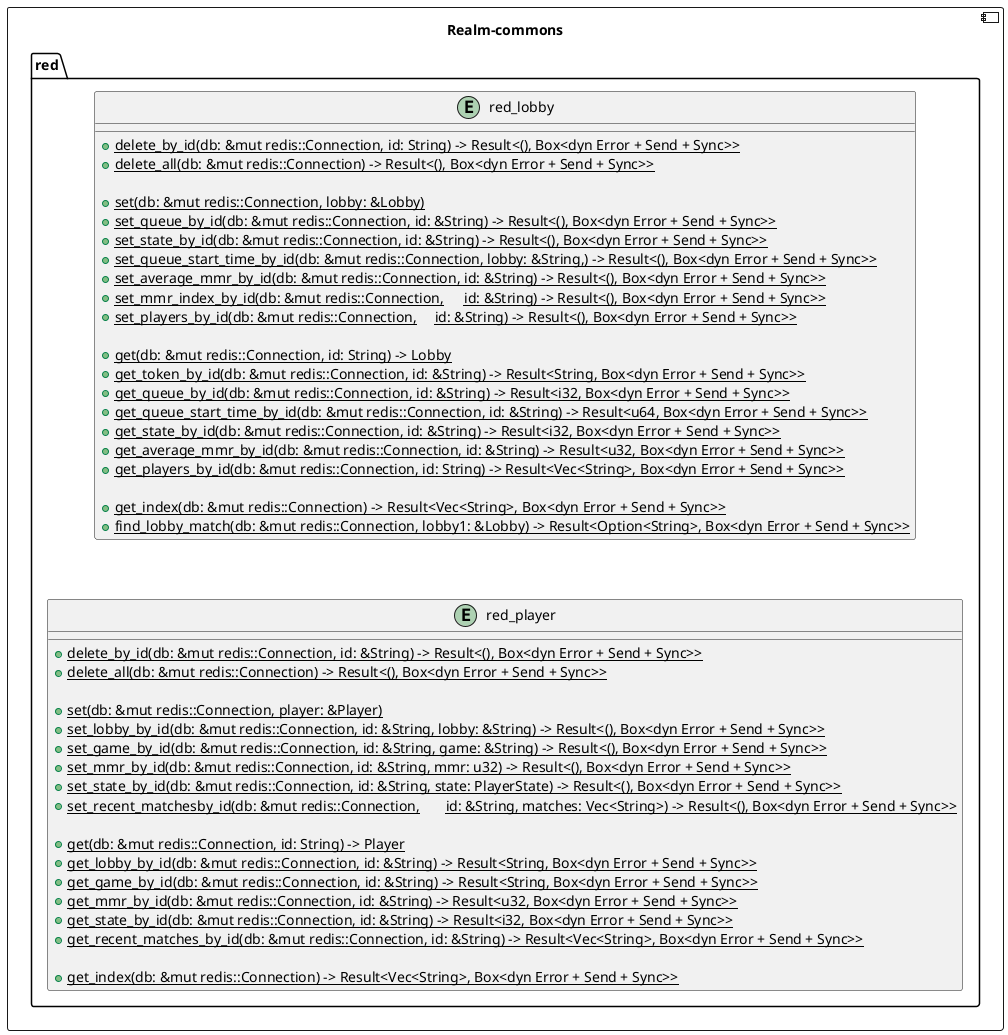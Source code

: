 @startuml Realmcommons-redis
component Realm-commons {
	package red {
		entity red_lobby {
			{static} +delete_by_id(db: &mut redis::Connection, id: String) -> Result<(), Box<dyn Error + Send + Sync>>
			{static} +delete_all(db: &mut redis::Connection) -> Result<(), Box<dyn Error + Send + Sync>>

			{static} +set(db: &mut redis::Connection, lobby: &Lobby)
			{static} +set_queue_by_id(db: &mut redis::Connection, id: &String) -> Result<(), Box<dyn Error + Send + Sync>>
			{static} +set_state_by_id(db: &mut redis::Connection, id: &String) -> Result<(), Box<dyn Error + Send + Sync>>
			{static} +set_queue_start_time_by_id(db: &mut redis::Connection, lobby: &String,) -> Result<(), Box<dyn Error + Send + Sync>>
			{static} +set_average_mmr_by_id(db: &mut redis::Connection, id: &String) -> Result<(), Box<dyn Error + Send + Sync>>
			{static} +set_mmr_index_by_id(db: &mut redis::Connection,	id: &String) -> Result<(), Box<dyn Error + Send + Sync>>
			{static} +set_players_by_id(db: &mut redis::Connection,	id: &String) -> Result<(), Box<dyn Error + Send + Sync>>

			{static} +get(db: &mut redis::Connection, id: String) -> Lobby
			{static} +get_token_by_id(db: &mut redis::Connection, id: &String) -> Result<String, Box<dyn Error + Send + Sync>>
			{static} +get_queue_by_id(db: &mut redis::Connection, id: &String) -> Result<i32, Box<dyn Error + Send + Sync>>
			{static} +get_queue_start_time_by_id(db: &mut redis::Connection, id: &String) -> Result<u64, Box<dyn Error + Send + Sync>>
			{static} +get_state_by_id(db: &mut redis::Connection, id: &String) -> Result<i32, Box<dyn Error + Send + Sync>>
			{static} +get_average_mmr_by_id(db: &mut redis::Connection, id: &String) -> Result<u32, Box<dyn Error + Send + Sync>>
			{static} +get_players_by_id(db: &mut redis::Connection, id: String) -> Result<Vec<String>, Box<dyn Error + Send + Sync>>

			{static} +get_index(db: &mut redis::Connection) -> Result<Vec<String>, Box<dyn Error + Send + Sync>>
			{static} +find_lobby_match(db: &mut redis::Connection, lobby1: &Lobby) -> Result<Option<String>, Box<dyn Error + Send + Sync>>
		}
		entity red_player {
			{static} +delete_by_id(db: &mut redis::Connection, id: &String) -> Result<(), Box<dyn Error + Send + Sync>>
			{static} +delete_all(db: &mut redis::Connection) -> Result<(), Box<dyn Error + Send + Sync>>

			{static} +set(db: &mut redis::Connection, player: &Player)
			{static} +set_lobby_by_id(db: &mut redis::Connection, id: &String, lobby: &String) -> Result<(), Box<dyn Error + Send + Sync>>
			{static} +set_game_by_id(db: &mut redis::Connection, id: &String, game: &String) -> Result<(), Box<dyn Error + Send + Sync>>
			{static} +set_mmr_by_id(db: &mut redis::Connection, id: &String, mmr: u32) -> Result<(), Box<dyn Error + Send + Sync>>
			{static} +set_state_by_id(db: &mut redis::Connection, id: &String, state: PlayerState) -> Result<(), Box<dyn Error + Send + Sync>>
			{static} +set_recent_matchesby_id(db: &mut redis::Connection,	id: &String, matches: Vec<String>) -> Result<(), Box<dyn Error + Send + Sync>>

			{static} +get(db: &mut redis::Connection, id: String) -> Player
			{static} +get_lobby_by_id(db: &mut redis::Connection, id: &String) -> Result<String, Box<dyn Error + Send + Sync>>
			{static} +get_game_by_id(db: &mut redis::Connection, id: &String) -> Result<String, Box<dyn Error + Send + Sync>>
			{static} +get_mmr_by_id(db: &mut redis::Connection, id: &String) -> Result<u32, Box<dyn Error + Send + Sync>>
			{static} +get_state_by_id(db: &mut redis::Connection, id: &String) -> Result<i32, Box<dyn Error + Send + Sync>>
			{static} +get_recent_matches_by_id(db: &mut redis::Connection, id: &String) -> Result<Vec<String>, Box<dyn Error + Send + Sync>>

			{static} +get_index(db: &mut redis::Connection) -> Result<Vec<String>, Box<dyn Error + Send + Sync>>
		}
		red_lobby -[hidden]- red_player
	}
}
@enduml

@startuml Realmcommons-protos
component prost {
	interface "DynamicMessage" as p_dn {}
	struct "MessageDescriptor" as p_md {}
	p_dn -> p_md
}
component Teal {
	package net {
		interface "MessageIdentifiable" as mi
	}
}
component Realm-commons as rc {
	package protos {
		package client {
			struct CreateLobby {
				+queue: i32
			}
			struct Identify {
				+player_id: String
			}
			struct JoinLobby {
				+queue: i32
				+lobby: String
				+token: String
			}
			struct SendInvitationToLobby {
				+queue: i32
				+player_to: String
				+token: String
			}
			struct QuitLobby {}
		}
		package models {
			struct Lobby {
				+id: String
				+token: String
				+state: LobbyState
				+queue: i32
				+queue_start_time: u64
				+average_mmr: u32
				+players: Vec<String>
			}
			enum LobbyState {
				+Idle
				+InQueue
				+InPrematch
			}
			Lobby -down-> LobbyState
			struct Player {
				+id: String
				+state: PlayerState
				+lobby: String
				+mmr: u32
				game: String
				+recent_matches: Vec<String>
			}
			enum PlayerState {
				+Idle
				+InLobby
				+InQueue
				+InPregame
				+InGame
			}
			Player -down-> PlayerState
		}
		package server {
			struct BroadcastPlayerListInLobby {
				players: Vec<String>
			}
			struct RelayInvitationToLobby {
				+player_from: String
				+lobby: String
				+queue: i32
				+token: String
			}
			struct ListLobbies {
				+lobbies: Vec<Lobby>
			}
			struct CreatedLobby {
				+lobby: String
				+queue: i32
				+token: String
			}
		}
	}
	client -[hidden]up- server
	CreateLobby -[hidden]up- CreateLobby
	SendInvitationToLobby -[hidden]up- RelayInvitationToLobby
	QuitLobby -[hidden]up- server
	client -[hidden]up- CreatedLobby
	Player -[hidden]up- client
	Lobby -[hidden]up- client
	Lobby -[hidden]up- client
	
	entity build {
		main()
	}
	entity message_ids {}
	build -> protos
	protos .up.|> mi
	protos .up.|> p_dn
	mi -[hidden]right- p_dn
	build -[hidden]- message_ids
}
@enduml

@startuml Realmcommons-full
component prost {
	interface "DynamicMessage" as p_dn {}
	struct "MessageDescriptor" as p_md {}
	p_dn --> p_md
}
component Teal {
	package net {
		interface "MessageIdentifiable" as mi
	}
}
component Realm-commons {
	package red {
		entity red_lobby {
			{static} +delete_by_id(db: &mut redis::Connection, id: String) -> Result<(), Box<dyn Error + Send + Sync>>
			{static} +delete_all(db: &mut redis::Connection) -> Result<(), Box<dyn Error + Send + Sync>>

			{static} +set(db: &mut redis::Connection, lobby: &Lobby)
			{static} +set_queue_by_id(db: &mut redis::Connection, id: &String) -> Result<(), Box<dyn Error + Send + Sync>>
			{static} +set_state_by_id(db: &mut redis::Connection, id: &String) -> Result<(), Box<dyn Error + Send + Sync>>
			{static} +set_queue_start_time_by_id(db: &mut redis::Connection, lobby: &String,) -> Result<(), Box<dyn Error + Send + Sync>>
			{static} +set_average_mmr_by_id(db: &mut redis::Connection, id: &String) -> Result<(), Box<dyn Error + Send + Sync>>
			{static} +set_mmr_index_by_id(db: &mut redis::Connection,	id: &String) -> Result<(), Box<dyn Error + Send + Sync>>
			{static} +set_players_by_id(db: &mut redis::Connection,	id: &String) -> Result<(), Box<dyn Error + Send + Sync>>

			{static} +get(db: &mut redis::Connection, id: String) -> Lobby
			{static} +get_token_by_id(db: &mut redis::Connection, id: &String) -> Result<String, Box<dyn Error + Send + Sync>>
			{static} +get_queue_by_id(db: &mut redis::Connection, id: &String) -> Result<i32, Box<dyn Error + Send + Sync>>
			{static} +get_queue_start_time_by_id(db: &mut redis::Connection, id: &String) -> Result<u64, Box<dyn Error + Send + Sync>>
			{static} +get_state_by_id(db: &mut redis::Connection, id: &String) -> Result<i32, Box<dyn Error + Send + Sync>>
			{static} +get_average_mmr_by_id(db: &mut redis::Connection, id: &String) -> Result<u32, Box<dyn Error + Send + Sync>>
			{static} +get_players_by_id(db: &mut redis::Connection, id: String) -> Result<Vec<String>, Box<dyn Error + Send + Sync>>

			{static} +get_index(db: &mut redis::Connection) -> Result<Vec<String>, Box<dyn Error + Send + Sync>>
			{static} +find_lobby_match(db: &mut redis::Connection, lobby1: &Lobby) -> Result<Option<String>, Box<dyn Error + Send + Sync>>
		}
		entity red_player {
			{static} +delete_by_id(db: &mut redis::Connection, id: &String) -> Result<(), Box<dyn Error + Send + Sync>>
			{static} +delete_all(db: &mut redis::Connection) -> Result<(), Box<dyn Error + Send + Sync>>

			{static} +set(db: &mut redis::Connection, player: &Player)
			{static} +set_lobby_by_id(db: &mut redis::Connection, id: &String, lobby: &String) -> Result<(), Box<dyn Error + Send + Sync>>
			{static} +set_game_by_id(db: &mut redis::Connection, id: &String, game: &String) -> Result<(), Box<dyn Error + Send + Sync>>
			{static} +set_mmr_by_id(db: &mut redis::Connection, id: &String, mmr: u32) -> Result<(), Box<dyn Error + Send + Sync>>
			{static} +set_state_by_id(db: &mut redis::Connection, id: &String, state: PlayerState) -> Result<(), Box<dyn Error + Send + Sync>>
			{static} +set_recent_matchesby_id(db: &mut redis::Connection,	id: &String, matches: Vec<String>) -> Result<(), Box<dyn Error + Send + Sync>>

			{static} +get(db: &mut redis::Connection, id: String) -> Player
			{static} +get_lobby_by_id(db: &mut redis::Connection, id: &String) -> Result<String, Box<dyn Error + Send + Sync>>
			{static} +get_game_by_id(db: &mut redis::Connection, id: &String) -> Result<String, Box<dyn Error + Send + Sync>>
			{static} +get_mmr_by_id(db: &mut redis::Connection, id: &String) -> Result<u32, Box<dyn Error + Send + Sync>>
			{static} +get_state_by_id(db: &mut redis::Connection, id: &String) -> Result<i32, Box<dyn Error + Send + Sync>>
			{static} +get_recent_matches_by_id(db: &mut redis::Connection, id: &String) -> Result<Vec<String>, Box<dyn Error + Send + Sync>>

			{static} +get_index(db: &mut redis::Connection) -> Result<Vec<String>, Box<dyn Error + Send + Sync>>
		}
		red_lobby -[hidden]- red_player
	}
	package protos {
		package client {
			struct CreateLobby {
				+queue: i32
			}
			struct Identify {
				+player_id: String
			}
			struct JoinLobby {
				+queue: i32
				+lobby: String
				+token: String
			}
			struct SendInvitationToLobby {
				+queue: i32
				+player_to: String
				+token: String
			}
			struct QuitLobby {}
		}
		package models {
			struct Lobby {
				+id: String
				+token: String
				+state: LobbyState
				+queue: i32
				+queue_start_time: u64
				+average_mmr: u32
				+players: Vec<String>
			}
			enum LobbyState {
				+Idle
				+InQueue
				+InPrematch
			}
			Lobby -down-> LobbyState
			struct Player {
				+id: String
				+state: PlayerState
				+lobby: String
				+mmr: u32
				game: String
				+recent_matches: Vec<String>
			}
			enum PlayerState {
				+Idle
				+InLobby
				+InQueue
				+InPregame
				+InGame
			}
			Player -down-> PlayerState
		}
		package server {
			struct BroadcastPlayerListInLobby {
				players: Vec<String>
			}
			struct RelayInvitationToLobby {
				+player_from: String
				+lobby: String
				+queue: i32
				+token: String
			}
			struct ListLobbies {
				+lobbies: Vec<Lobby>
			}
			struct CreatedLobby {
				+lobby: String
				+queue: i32
				+token: String
			}
		}
	}
	entity build {
		main()
	}
	entity message_ids {}
	' message_ids -[hidden]down- build
	build -down-> protos
	protos .up.|> mi
	protos .up.|> p_dn
}
red -[hidden]down- protos
red_lobby -[hidden]down- client
red_player -[hidden]down- models
red -[hidden]- build
red -[hidden]- message_ids
' build -down-> protos
@enduml
